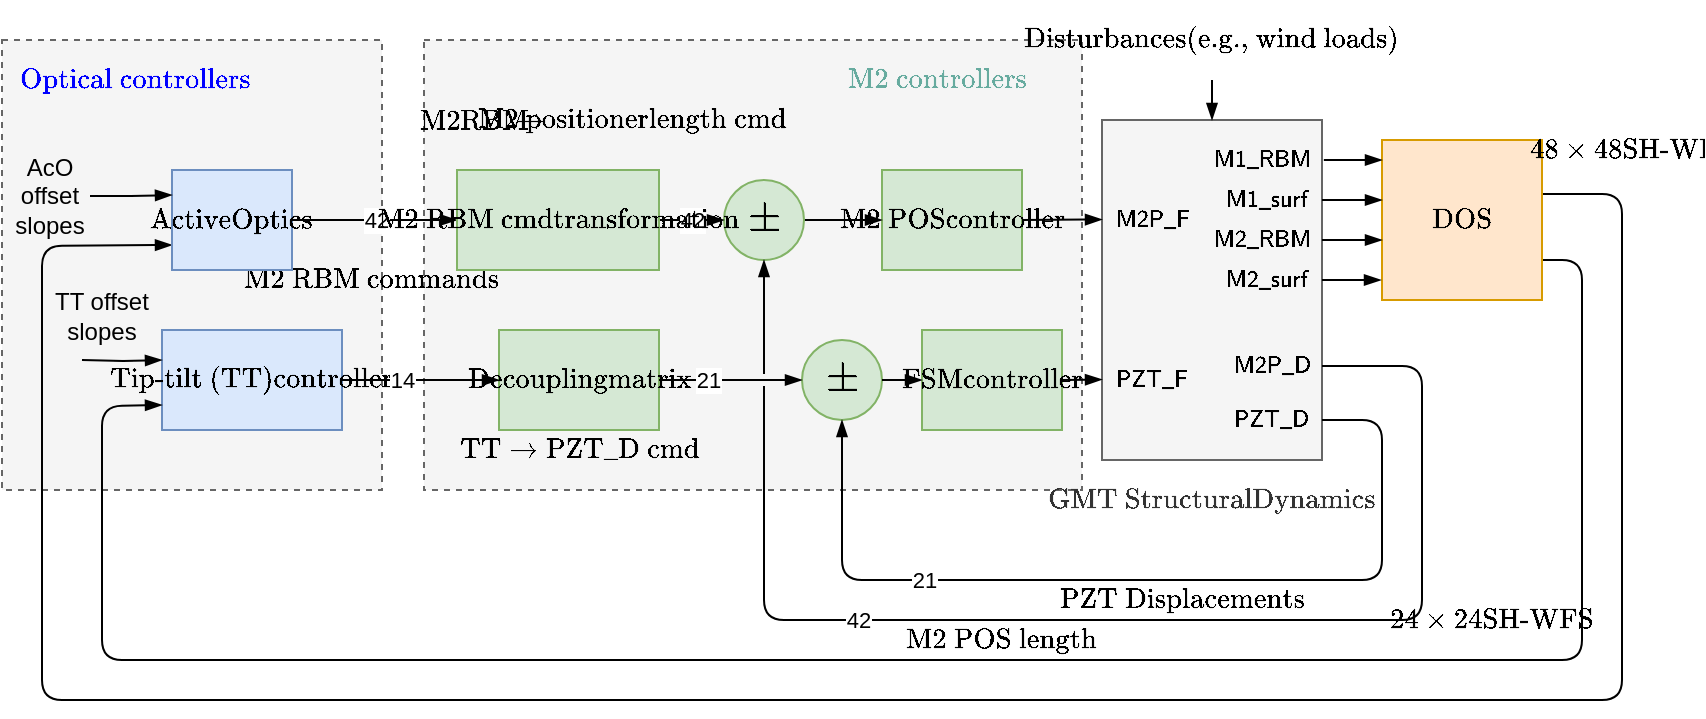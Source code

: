 <mxfile version="15.4.0" type="device"><diagram id="rlNXSRKiSsqU9p9bkdCx" name="Page-1"><mxGraphModel dx="1092" dy="666" grid="1" gridSize="10" guides="1" tooltips="1" connect="1" arrows="1" fold="1" page="1" pageScale="1" pageWidth="1600" pageHeight="1200" math="1" shadow="0"><root><mxCell id="0"/><mxCell id="1" parent="0"/><mxCell id="QPWa7bCBRM7-L1_oSd2e-1" value="" style="whiteSpace=wrap;html=1;fillColor=#f5f5f5;strokeColor=#666666;fontColor=#333333;dashed=1;" vertex="1" parent="1"><mxGeometry x="281" y="130" width="329" height="225" as="geometry"/></mxCell><mxCell id="5P5tJ5FcsDa4zw9-9fdg-13" value="" style="whiteSpace=wrap;html=1;fillColor=#f5f5f5;strokeColor=#666666;fontColor=#333333;dashed=1;" parent="1" vertex="1"><mxGeometry x="70" y="130" width="190" height="225" as="geometry"/></mxCell><mxCell id="eDXDy5c9MspH1SHLwjVw-1" value="$$\text{Tip-tilt (TT)}\\\text{controller}$$" style="whiteSpace=wrap;html=1;fillColor=#dae8fc;strokeColor=#6c8ebf;" parent="1" vertex="1"><mxGeometry x="150" y="275" width="90" height="50" as="geometry"/></mxCell><mxCell id="eDXDy5c9MspH1SHLwjVw-2" value="&lt;p style=&quot;line-height: 100%&quot;&gt;$$\text{Decoupling}\\\text{matrix}$$&lt;/p&gt;" style="whiteSpace=wrap;html=1;fillColor=#d5e8d4;strokeColor=#82b366;" parent="1" vertex="1"><mxGeometry x="318.5" y="275" width="80" height="50" as="geometry"/></mxCell><mxCell id="eDXDy5c9MspH1SHLwjVw-3" value="$$\text{TT}\rightarrow \text{PZT_D cmd}$$" style="text;html=1;strokeColor=none;fillColor=none;align=center;verticalAlign=middle;whiteSpace=wrap;rounded=0;" parent="1" vertex="1"><mxGeometry x="296" y="325" width="125" height="20" as="geometry"/></mxCell><mxCell id="eDXDy5c9MspH1SHLwjVw-4" value="$$\text{FSM}\\\text{controller}$$" style="whiteSpace=wrap;html=1;fillColor=#d5e8d4;strokeColor=#82b366;" parent="1" vertex="1"><mxGeometry x="530" y="275" width="70" height="50" as="geometry"/></mxCell><mxCell id="eDXDy5c9MspH1SHLwjVw-5" value="&lt;font style=&quot;font-size: 18px&quot;&gt;$$\pm$$&lt;/font&gt;" style="ellipse;whiteSpace=wrap;html=1;aspect=fixed;fillColor=#d5e8d4;strokeColor=#82b366;" parent="1" vertex="1"><mxGeometry x="470" y="280" width="40" height="40" as="geometry"/></mxCell><mxCell id="eDXDy5c9MspH1SHLwjVw-7" value="" style="whiteSpace=wrap;html=1;fillColor=#f5f5f5;strokeColor=#666666;fontColor=#333333;" parent="1" vertex="1"><mxGeometry x="620" y="170" width="110" height="170" as="geometry"/></mxCell><mxCell id="eDXDy5c9MspH1SHLwjVw-10" value="" style="endArrow=blockThin;html=1;endFill=1;exitX=1;exitY=0.5;exitDx=0;exitDy=0;entryX=0;entryY=0.5;entryDx=0;entryDy=0;" parent="1" source="eDXDy5c9MspH1SHLwjVw-1" target="eDXDy5c9MspH1SHLwjVw-2" edge="1"><mxGeometry width="50" height="50" relative="1" as="geometry"><mxPoint x="160" y="295" as="sourcePoint"/><mxPoint x="190" y="295" as="targetPoint"/></mxGeometry></mxCell><mxCell id="eDXDy5c9MspH1SHLwjVw-25" value="14" style="edgeLabel;html=1;align=center;verticalAlign=middle;resizable=0;points=[];" parent="eDXDy5c9MspH1SHLwjVw-10" vertex="1" connectable="0"><mxGeometry x="-0.25" relative="1" as="geometry"><mxPoint as="offset"/></mxGeometry></mxCell><mxCell id="eDXDy5c9MspH1SHLwjVw-11" value="21" style="endArrow=blockThin;html=1;endFill=1;exitX=1;exitY=0.5;exitDx=0;exitDy=0;entryX=0;entryY=0.5;entryDx=0;entryDy=0;" parent="1" source="eDXDy5c9MspH1SHLwjVw-2" target="eDXDy5c9MspH1SHLwjVw-5" edge="1"><mxGeometry x="-0.333" width="50" height="50" relative="1" as="geometry"><mxPoint x="170" y="305" as="sourcePoint"/><mxPoint x="200" y="305" as="targetPoint"/><mxPoint as="offset"/></mxGeometry></mxCell><mxCell id="eDXDy5c9MspH1SHLwjVw-12" value="" style="endArrow=blockThin;html=1;endFill=1;exitX=1;exitY=0.5;exitDx=0;exitDy=0;entryX=0;entryY=0.5;entryDx=0;entryDy=0;" parent="1" source="eDXDy5c9MspH1SHLwjVw-5" target="eDXDy5c9MspH1SHLwjVw-4" edge="1"><mxGeometry width="50" height="50" relative="1" as="geometry"><mxPoint x="460" y="359.5" as="sourcePoint"/><mxPoint x="490" y="359.5" as="targetPoint"/></mxGeometry></mxCell><mxCell id="eDXDy5c9MspH1SHLwjVw-15" value="" style="endArrow=blockThin;html=1;endFill=1;entryX=0;entryY=0.75;entryDx=0;entryDy=0;exitX=1;exitY=0.75;exitDx=0;exitDy=0;" parent="1" source="cD_kWfp6eEMA_pwDloZY-3" target="eDXDy5c9MspH1SHLwjVw-1" edge="1"><mxGeometry width="50" height="50" relative="1" as="geometry"><mxPoint x="910" y="271" as="sourcePoint"/><mxPoint x="370" y="440" as="targetPoint"/><Array as="points"><mxPoint x="860" y="240"/><mxPoint x="860" y="440"/><mxPoint x="120" y="440"/><mxPoint x="120" y="313"/></Array></mxGeometry></mxCell><mxCell id="eDXDy5c9MspH1SHLwjVw-16" value="" style="endArrow=blockThin;html=1;endFill=1;entryX=0.5;entryY=1;entryDx=0;entryDy=0;exitX=1;exitY=0.5;exitDx=0;exitDy=0;" parent="1" source="DlG-vZfhDJQosg8_9UEf-2" target="eDXDy5c9MspH1SHLwjVw-5" edge="1"><mxGeometry width="50" height="50" relative="1" as="geometry"><mxPoint x="729" y="320" as="sourcePoint"/><mxPoint x="560" y="360" as="targetPoint"/><Array as="points"><mxPoint x="760" y="320"/><mxPoint x="760" y="400"/><mxPoint x="490" y="400"/></Array></mxGeometry></mxCell><mxCell id="eDXDy5c9MspH1SHLwjVw-21" value="21" style="edgeLabel;html=1;align=center;verticalAlign=middle;resizable=0;points=[];" parent="eDXDy5c9MspH1SHLwjVw-16" vertex="1" connectable="0"><mxGeometry x="0.066" y="1" relative="1" as="geometry"><mxPoint x="-94" y="-1" as="offset"/></mxGeometry></mxCell><mxCell id="eDXDy5c9MspH1SHLwjVw-19" value="" style="endArrow=blockThin;html=1;endFill=1;entryX=0;entryY=0.75;entryDx=0;entryDy=0;exitX=1;exitY=0.338;exitDx=0;exitDy=0;exitPerimeter=0;" parent="1" source="cD_kWfp6eEMA_pwDloZY-3" target="5P5tJ5FcsDa4zw9-9fdg-6" edge="1"><mxGeometry width="50" height="50" relative="1" as="geometry"><mxPoint x="960" y="460" as="sourcePoint"/><mxPoint x="130" y="305" as="targetPoint"/><Array as="points"><mxPoint x="880" y="207"/><mxPoint x="880" y="460"/><mxPoint x="90" y="460"/><mxPoint x="90" y="233"/></Array></mxGeometry></mxCell><mxCell id="eDXDy5c9MspH1SHLwjVw-26" value="" style="endArrow=blockThin;html=1;endFill=1;entryX=0.5;entryY=0;entryDx=0;entryDy=0;exitX=0.5;exitY=1;exitDx=0;exitDy=0;" parent="1" source="eDXDy5c9MspH1SHLwjVw-27" target="eDXDy5c9MspH1SHLwjVw-7" edge="1"><mxGeometry width="50" height="50" relative="1" as="geometry"><mxPoint x="685" y="190" as="sourcePoint"/><mxPoint x="587.5" y="150" as="targetPoint"/></mxGeometry></mxCell><mxCell id="eDXDy5c9MspH1SHLwjVw-27" value="$$\text{Disturbances}\\\text{(e.g., wind loads)}$$" style="text;html=1;strokeColor=none;fillColor=none;align=center;verticalAlign=middle;whiteSpace=wrap;rounded=0;" parent="1" vertex="1"><mxGeometry x="590" y="110" width="170" height="40" as="geometry"/></mxCell><mxCell id="eDXDy5c9MspH1SHLwjVw-51" value="$$\text{PZT Displacements}$$" style="text;html=1;strokeColor=none;fillColor=none;align=center;verticalAlign=middle;whiteSpace=wrap;rounded=0;" parent="1" vertex="1"><mxGeometry x="620" y="400" width="80" height="20" as="geometry"/></mxCell><mxCell id="cD_kWfp6eEMA_pwDloZY-1" value="&lt;font style=&quot;font-size: 10px&quot;&gt;$$\textsf{M1_RBM}$$&lt;/font&gt;" style="text;html=1;strokeColor=none;fillColor=none;align=center;verticalAlign=middle;whiteSpace=wrap;rounded=0;" parent="1" vertex="1"><mxGeometry x="675" y="180" width="50" height="20" as="geometry"/></mxCell><mxCell id="cD_kWfp6eEMA_pwDloZY-3" value="$$\text{DOS}$$" style="whiteSpace=wrap;html=1;fillColor=#ffe6cc;strokeColor=#d79b00;spacing=-5;" parent="1" vertex="1"><mxGeometry x="760" y="180" width="80" height="80" as="geometry"/></mxCell><mxCell id="cD_kWfp6eEMA_pwDloZY-7" value="" style="endArrow=blockThin;html=1;endFill=1;exitX=1.017;exitY=0.182;exitDx=0;exitDy=0;exitPerimeter=0;" parent="1" edge="1"><mxGeometry width="50" height="50" relative="1" as="geometry"><mxPoint x="730" y="230.02" as="sourcePoint"/><mxPoint x="760" y="230" as="targetPoint"/><Array as="points"/></mxGeometry></mxCell><mxCell id="NGZH-reqrZNX04RYASTZ-2" value="" style="endArrow=blockThin;html=1;endFill=1;exitX=1.017;exitY=0.182;exitDx=0;exitDy=0;exitPerimeter=0;" parent="1" edge="1"><mxGeometry width="50" height="50" relative="1" as="geometry"><mxPoint x="730.93" y="190.02" as="sourcePoint"/><mxPoint x="760" y="190" as="targetPoint"/><Array as="points"><mxPoint x="750" y="190"/><mxPoint x="740" y="190"/></Array></mxGeometry></mxCell><mxCell id="NGZH-reqrZNX04RYASTZ-3" value="" style="endArrow=blockThin;html=1;endFill=1;entryX=0;entryY=0.5;entryDx=0;entryDy=0;" parent="1" edge="1"><mxGeometry width="50" height="50" relative="1" as="geometry"><mxPoint x="600" y="300" as="sourcePoint"/><mxPoint x="620" y="299.75" as="targetPoint"/></mxGeometry></mxCell><mxCell id="NGZH-reqrZNX04RYASTZ-4" value="$$\text{M2 POS}\\\text{controller}$$" style="whiteSpace=wrap;html=1;fillColor=#d5e8d4;strokeColor=#82b366;" parent="1" vertex="1"><mxGeometry x="510" y="195" width="70" height="50" as="geometry"/></mxCell><mxCell id="NGZH-reqrZNX04RYASTZ-5" value="" style="endArrow=blockThin;html=1;endFill=1;exitX=1;exitY=0.5;exitDx=0;exitDy=0;entryX=0;entryY=0.5;entryDx=0;entryDy=0;" parent="1" source="NGZH-reqrZNX04RYASTZ-4" edge="1"><mxGeometry width="50" height="50" relative="1" as="geometry"><mxPoint x="600" y="219.75" as="sourcePoint"/><mxPoint x="620" y="219.75" as="targetPoint"/></mxGeometry></mxCell><mxCell id="NGZH-reqrZNX04RYASTZ-10" style="edgeStyle=orthogonalEdgeStyle;rounded=0;jumpStyle=gap;orthogonalLoop=1;jettySize=auto;html=1;exitX=1;exitY=0.5;exitDx=0;exitDy=0;entryX=0;entryY=0.5;entryDx=0;entryDy=0;endArrow=blockThin;endFill=1;" parent="1" source="NGZH-reqrZNX04RYASTZ-6" target="NGZH-reqrZNX04RYASTZ-4" edge="1"><mxGeometry relative="1" as="geometry"/></mxCell><mxCell id="NGZH-reqrZNX04RYASTZ-6" value="&lt;font style=&quot;font-size: 18px&quot;&gt;$$\pm$$&lt;/font&gt;" style="ellipse;whiteSpace=wrap;html=1;aspect=fixed;fillColor=#d5e8d4;strokeColor=#82b366;" parent="1" vertex="1"><mxGeometry x="431" y="200" width="40" height="40" as="geometry"/></mxCell><mxCell id="NGZH-reqrZNX04RYASTZ-7" value="" style="endArrow=blockThin;html=1;endFill=1;jumpStyle=gap;exitX=1;exitY=0.5;exitDx=0;exitDy=0;" parent="1" source="DlG-vZfhDJQosg8_9UEf-1" target="NGZH-reqrZNX04RYASTZ-6" edge="1"><mxGeometry width="50" height="50" relative="1" as="geometry"><mxPoint x="732" y="280" as="sourcePoint"/><mxPoint x="451" y="240" as="targetPoint"/><Array as="points"><mxPoint x="780" y="293"/><mxPoint x="780" y="420"/><mxPoint x="451" y="420"/></Array></mxGeometry></mxCell><mxCell id="NGZH-reqrZNX04RYASTZ-8" value="42" style="edgeLabel;html=1;align=center;verticalAlign=middle;resizable=0;points=[];" parent="NGZH-reqrZNX04RYASTZ-7" vertex="1" connectable="0"><mxGeometry x="0.066" y="1" relative="1" as="geometry"><mxPoint x="-94" y="-1" as="offset"/></mxGeometry></mxCell><mxCell id="NGZH-reqrZNX04RYASTZ-11" value="$$\text{M2 POS length}$$" style="text;html=1;strokeColor=none;fillColor=none;align=center;verticalAlign=middle;whiteSpace=wrap;rounded=0;" parent="1" vertex="1"><mxGeometry x="530" y="420" width="80" height="20" as="geometry"/></mxCell><mxCell id="NGZH-reqrZNX04RYASTZ-13" value="42" style="edgeStyle=orthogonalEdgeStyle;rounded=0;jumpStyle=gap;orthogonalLoop=1;jettySize=auto;html=1;endArrow=blockThin;endFill=1;exitX=1;exitY=0.5;exitDx=0;exitDy=0;" parent="1" source="NGZH-reqrZNX04RYASTZ-14" target="NGZH-reqrZNX04RYASTZ-6" edge="1"><mxGeometry relative="1" as="geometry"/></mxCell><mxCell id="NGZH-reqrZNX04RYASTZ-19" value="42" style="edgeStyle=orthogonalEdgeStyle;rounded=0;jumpStyle=gap;orthogonalLoop=1;jettySize=auto;html=1;entryX=0;entryY=0.5;entryDx=0;entryDy=0;endArrow=blockThin;endFill=1;exitX=1;exitY=0.5;exitDx=0;exitDy=0;" parent="1" source="5P5tJ5FcsDa4zw9-9fdg-6" target="NGZH-reqrZNX04RYASTZ-14" edge="1"><mxGeometry relative="1" as="geometry"><mxPoint x="250" y="220" as="sourcePoint"/></mxGeometry></mxCell><mxCell id="NGZH-reqrZNX04RYASTZ-12" value="$$\text{M2 RBM}\\ \text{ commands}$$" style="text;html=1;strokeColor=none;fillColor=none;align=center;verticalAlign=middle;whiteSpace=wrap;rounded=0;" parent="1" vertex="1"><mxGeometry x="215" y="230" width="80" height="40" as="geometry"/></mxCell><mxCell id="NGZH-reqrZNX04RYASTZ-14" value="$$\text{M2 RBM cmd}\\\text{transformation}$$" style="whiteSpace=wrap;html=1;fillColor=#d5e8d4;strokeColor=#82b366;" parent="1" vertex="1"><mxGeometry x="297.5" y="195" width="101" height="50" as="geometry"/></mxCell><mxCell id="NGZH-reqrZNX04RYASTZ-23" value="" style="group" parent="1" vertex="1" connectable="0"><mxGeometry x="288" y="150" width="120" height="40" as="geometry"/></mxCell><mxCell id="NGZH-reqrZNX04RYASTZ-15" value="$$\text{M2}\\ \text{RBM}$$" style="text;html=1;strokeColor=none;fillColor=none;align=center;verticalAlign=middle;whiteSpace=wrap;rounded=0;" parent="NGZH-reqrZNX04RYASTZ-23" vertex="1"><mxGeometry y="5" width="36.923" height="30" as="geometry"/></mxCell><mxCell id="NGZH-reqrZNX04RYASTZ-20" value="$$\rightarrow&lt;br&gt;$$" style="text;html=1;strokeColor=none;fillColor=none;align=center;verticalAlign=middle;whiteSpace=wrap;rounded=0;" parent="NGZH-reqrZNX04RYASTZ-23" vertex="1"><mxGeometry x="36.923" width="18.462" height="40" as="geometry"/></mxCell><mxCell id="NGZH-reqrZNX04RYASTZ-22" value="$$&lt;br&gt;\text{M2 positioner}\\\text{length cmd}&lt;br&gt;$$" style="text;html=1;strokeColor=none;fillColor=none;align=center;verticalAlign=middle;whiteSpace=wrap;rounded=0;" parent="NGZH-reqrZNX04RYASTZ-23" vertex="1"><mxGeometry x="73.846" y="5" width="46.154" height="30" as="geometry"/></mxCell><mxCell id="DlG-vZfhDJQosg8_9UEf-1" value="&lt;font style=&quot;font-size: 10px&quot;&gt;$$\textsf{M2P_D}$$&lt;/font&gt;" style="text;html=1;strokeColor=none;fillColor=none;align=center;verticalAlign=middle;whiteSpace=wrap;rounded=0;" parent="1" vertex="1"><mxGeometry x="680" y="283" width="50" height="20" as="geometry"/></mxCell><mxCell id="DlG-vZfhDJQosg8_9UEf-2" value="&lt;font style=&quot;font-size: 10px&quot;&gt;$$\textsf{PZT_D}$$&lt;/font&gt;" style="text;html=1;strokeColor=none;fillColor=none;align=center;verticalAlign=middle;whiteSpace=wrap;rounded=0;" parent="1" vertex="1"><mxGeometry x="680" y="310" width="50" height="20" as="geometry"/></mxCell><mxCell id="DlG-vZfhDJQosg8_9UEf-3" value="&lt;font style=&quot;font-size: 10px&quot;&gt;$$\textsf{M2_RBM}$$&lt;/font&gt;" style="text;html=1;strokeColor=none;fillColor=none;align=center;verticalAlign=middle;whiteSpace=wrap;rounded=0;" parent="1" vertex="1"><mxGeometry x="675" y="220" width="50" height="20" as="geometry"/></mxCell><mxCell id="DlG-vZfhDJQosg8_9UEf-6" value="&lt;font style=&quot;font-size: 10px&quot;&gt;$$\textsf{M2P_F}$$&lt;/font&gt;" style="text;html=1;strokeColor=none;fillColor=none;align=center;verticalAlign=middle;whiteSpace=wrap;rounded=0;" parent="1" vertex="1"><mxGeometry x="620" y="210" width="50" height="20" as="geometry"/></mxCell><mxCell id="DlG-vZfhDJQosg8_9UEf-7" value="&lt;font style=&quot;font-size: 10px&quot;&gt;$$\textsf{PZT_F}$$&lt;/font&gt;" style="text;html=1;strokeColor=none;fillColor=none;align=center;verticalAlign=middle;whiteSpace=wrap;rounded=0;" parent="1" vertex="1"><mxGeometry x="620" y="290" width="50" height="20" as="geometry"/></mxCell><mxCell id="DlG-vZfhDJQosg8_9UEf-10" value="&lt;span style=&quot;color: rgb(51 , 51 , 51) ; font-family: &amp;#34;helvetica&amp;#34;&quot;&gt;$$\text{GMT Structural} \\ \text{Dynamics}$$&lt;/span&gt;" style="text;html=1;strokeColor=none;fillColor=none;align=center;verticalAlign=middle;whiteSpace=wrap;rounded=0;" parent="1" vertex="1"><mxGeometry x="635" y="350" width="80" height="20" as="geometry"/></mxCell><mxCell id="5P5tJ5FcsDa4zw9-9fdg-4" style="edgeStyle=orthogonalEdgeStyle;rounded=0;orthogonalLoop=1;jettySize=auto;html=1;exitX=1;exitY=0.5;exitDx=0;exitDy=0;endArrow=blockThin;endFill=1;" parent="1" source="5P5tJ5FcsDa4zw9-9fdg-1" edge="1"><mxGeometry relative="1" as="geometry"><mxPoint x="760" y="210" as="targetPoint"/></mxGeometry></mxCell><mxCell id="5P5tJ5FcsDa4zw9-9fdg-1" value="&lt;font style=&quot;font-size: 10px&quot;&gt;$$\textsf{M1_surf}$$&lt;/font&gt;" style="text;html=1;strokeColor=none;fillColor=none;align=center;verticalAlign=middle;whiteSpace=wrap;rounded=0;" parent="1" vertex="1"><mxGeometry x="675" y="200" width="55" height="20" as="geometry"/></mxCell><mxCell id="5P5tJ5FcsDa4zw9-9fdg-5" style="edgeStyle=orthogonalEdgeStyle;rounded=0;orthogonalLoop=1;jettySize=auto;html=1;exitX=1;exitY=0.5;exitDx=0;exitDy=0;entryX=-0.006;entryY=0.869;entryDx=0;entryDy=0;entryPerimeter=0;endArrow=blockThin;endFill=1;" parent="1" source="5P5tJ5FcsDa4zw9-9fdg-2" target="cD_kWfp6eEMA_pwDloZY-3" edge="1"><mxGeometry relative="1" as="geometry"/></mxCell><mxCell id="5P5tJ5FcsDa4zw9-9fdg-2" value="&lt;font style=&quot;font-size: 10px&quot;&gt;$$\textsf{M2_surf}$$&lt;/font&gt;" style="text;html=1;strokeColor=none;fillColor=none;align=center;verticalAlign=middle;whiteSpace=wrap;rounded=0;" parent="1" vertex="1"><mxGeometry x="675" y="240" width="55" height="20" as="geometry"/></mxCell><mxCell id="5P5tJ5FcsDa4zw9-9fdg-6" value="$$\text{Active}\\\text{Optics}$$" style="whiteSpace=wrap;html=1;fillColor=#dae8fc;strokeColor=#6c8ebf;" parent="1" vertex="1"><mxGeometry x="155" y="195" width="60" height="50" as="geometry"/></mxCell><mxCell id="5P5tJ5FcsDa4zw9-9fdg-7" value="$$24\times24\\ \text{SH-WFS}$$" style="text;html=1;strokeColor=none;fillColor=none;align=center;verticalAlign=middle;whiteSpace=wrap;rounded=0;" parent="1" vertex="1"><mxGeometry x="790" y="410" width="50" height="20" as="geometry"/></mxCell><mxCell id="5P5tJ5FcsDa4zw9-9fdg-8" value="$$48\times48 \\\text{SH-WFS}$$" style="text;html=1;strokeColor=none;fillColor=none;align=center;verticalAlign=middle;whiteSpace=wrap;rounded=0;" parent="1" vertex="1"><mxGeometry x="860" y="175" width="50" height="20" as="geometry"/></mxCell><mxCell id="5P5tJ5FcsDa4zw9-9fdg-10" style="edgeStyle=orthogonalEdgeStyle;rounded=0;orthogonalLoop=1;jettySize=auto;html=1;exitX=1;exitY=0.5;exitDx=0;exitDy=0;entryX=0;entryY=0.25;entryDx=0;entryDy=0;endArrow=blockThin;endFill=1;" parent="1" source="5P5tJ5FcsDa4zw9-9fdg-9" target="5P5tJ5FcsDa4zw9-9fdg-6" edge="1"><mxGeometry relative="1" as="geometry"/></mxCell><mxCell id="5P5tJ5FcsDa4zw9-9fdg-9" value="AcO offset&lt;br&gt;slopes" style="text;html=1;strokeColor=none;fillColor=none;align=center;verticalAlign=middle;whiteSpace=wrap;rounded=0;" parent="1" vertex="1"><mxGeometry x="74" y="193" width="40" height="30" as="geometry"/></mxCell><mxCell id="5P5tJ5FcsDa4zw9-9fdg-11" value="TT offset&lt;br&gt;slopes" style="text;html=1;strokeColor=none;fillColor=none;align=center;verticalAlign=middle;whiteSpace=wrap;rounded=0;" parent="1" vertex="1"><mxGeometry x="95" y="253" width="50" height="30" as="geometry"/></mxCell><mxCell id="5P5tJ5FcsDa4zw9-9fdg-12" style="edgeStyle=orthogonalEdgeStyle;rounded=0;orthogonalLoop=1;jettySize=auto;html=1;endArrow=blockThin;endFill=1;" parent="1" edge="1"><mxGeometry relative="1" as="geometry"><mxPoint x="110" y="290" as="sourcePoint"/><mxPoint x="150" y="290" as="targetPoint"/></mxGeometry></mxCell><mxCell id="5P5tJ5FcsDa4zw9-9fdg-14" value="$$\text{Optical controllers}$$" style="text;html=1;strokeColor=none;fillColor=none;align=center;verticalAlign=middle;whiteSpace=wrap;rounded=0;fontColor=#0000FF;" parent="1" vertex="1"><mxGeometry x="74" y="140" width="125" height="20" as="geometry"/></mxCell><mxCell id="QPWa7bCBRM7-L1_oSd2e-2" value="$$\text{M2 controllers}$$" style="text;html=1;strokeColor=none;fillColor=none;align=center;verticalAlign=middle;whiteSpace=wrap;rounded=0;fontColor=#67AB9F;" vertex="1" parent="1"><mxGeometry x="475" y="140" width="125" height="20" as="geometry"/></mxCell></root></mxGraphModel></diagram></mxfile>